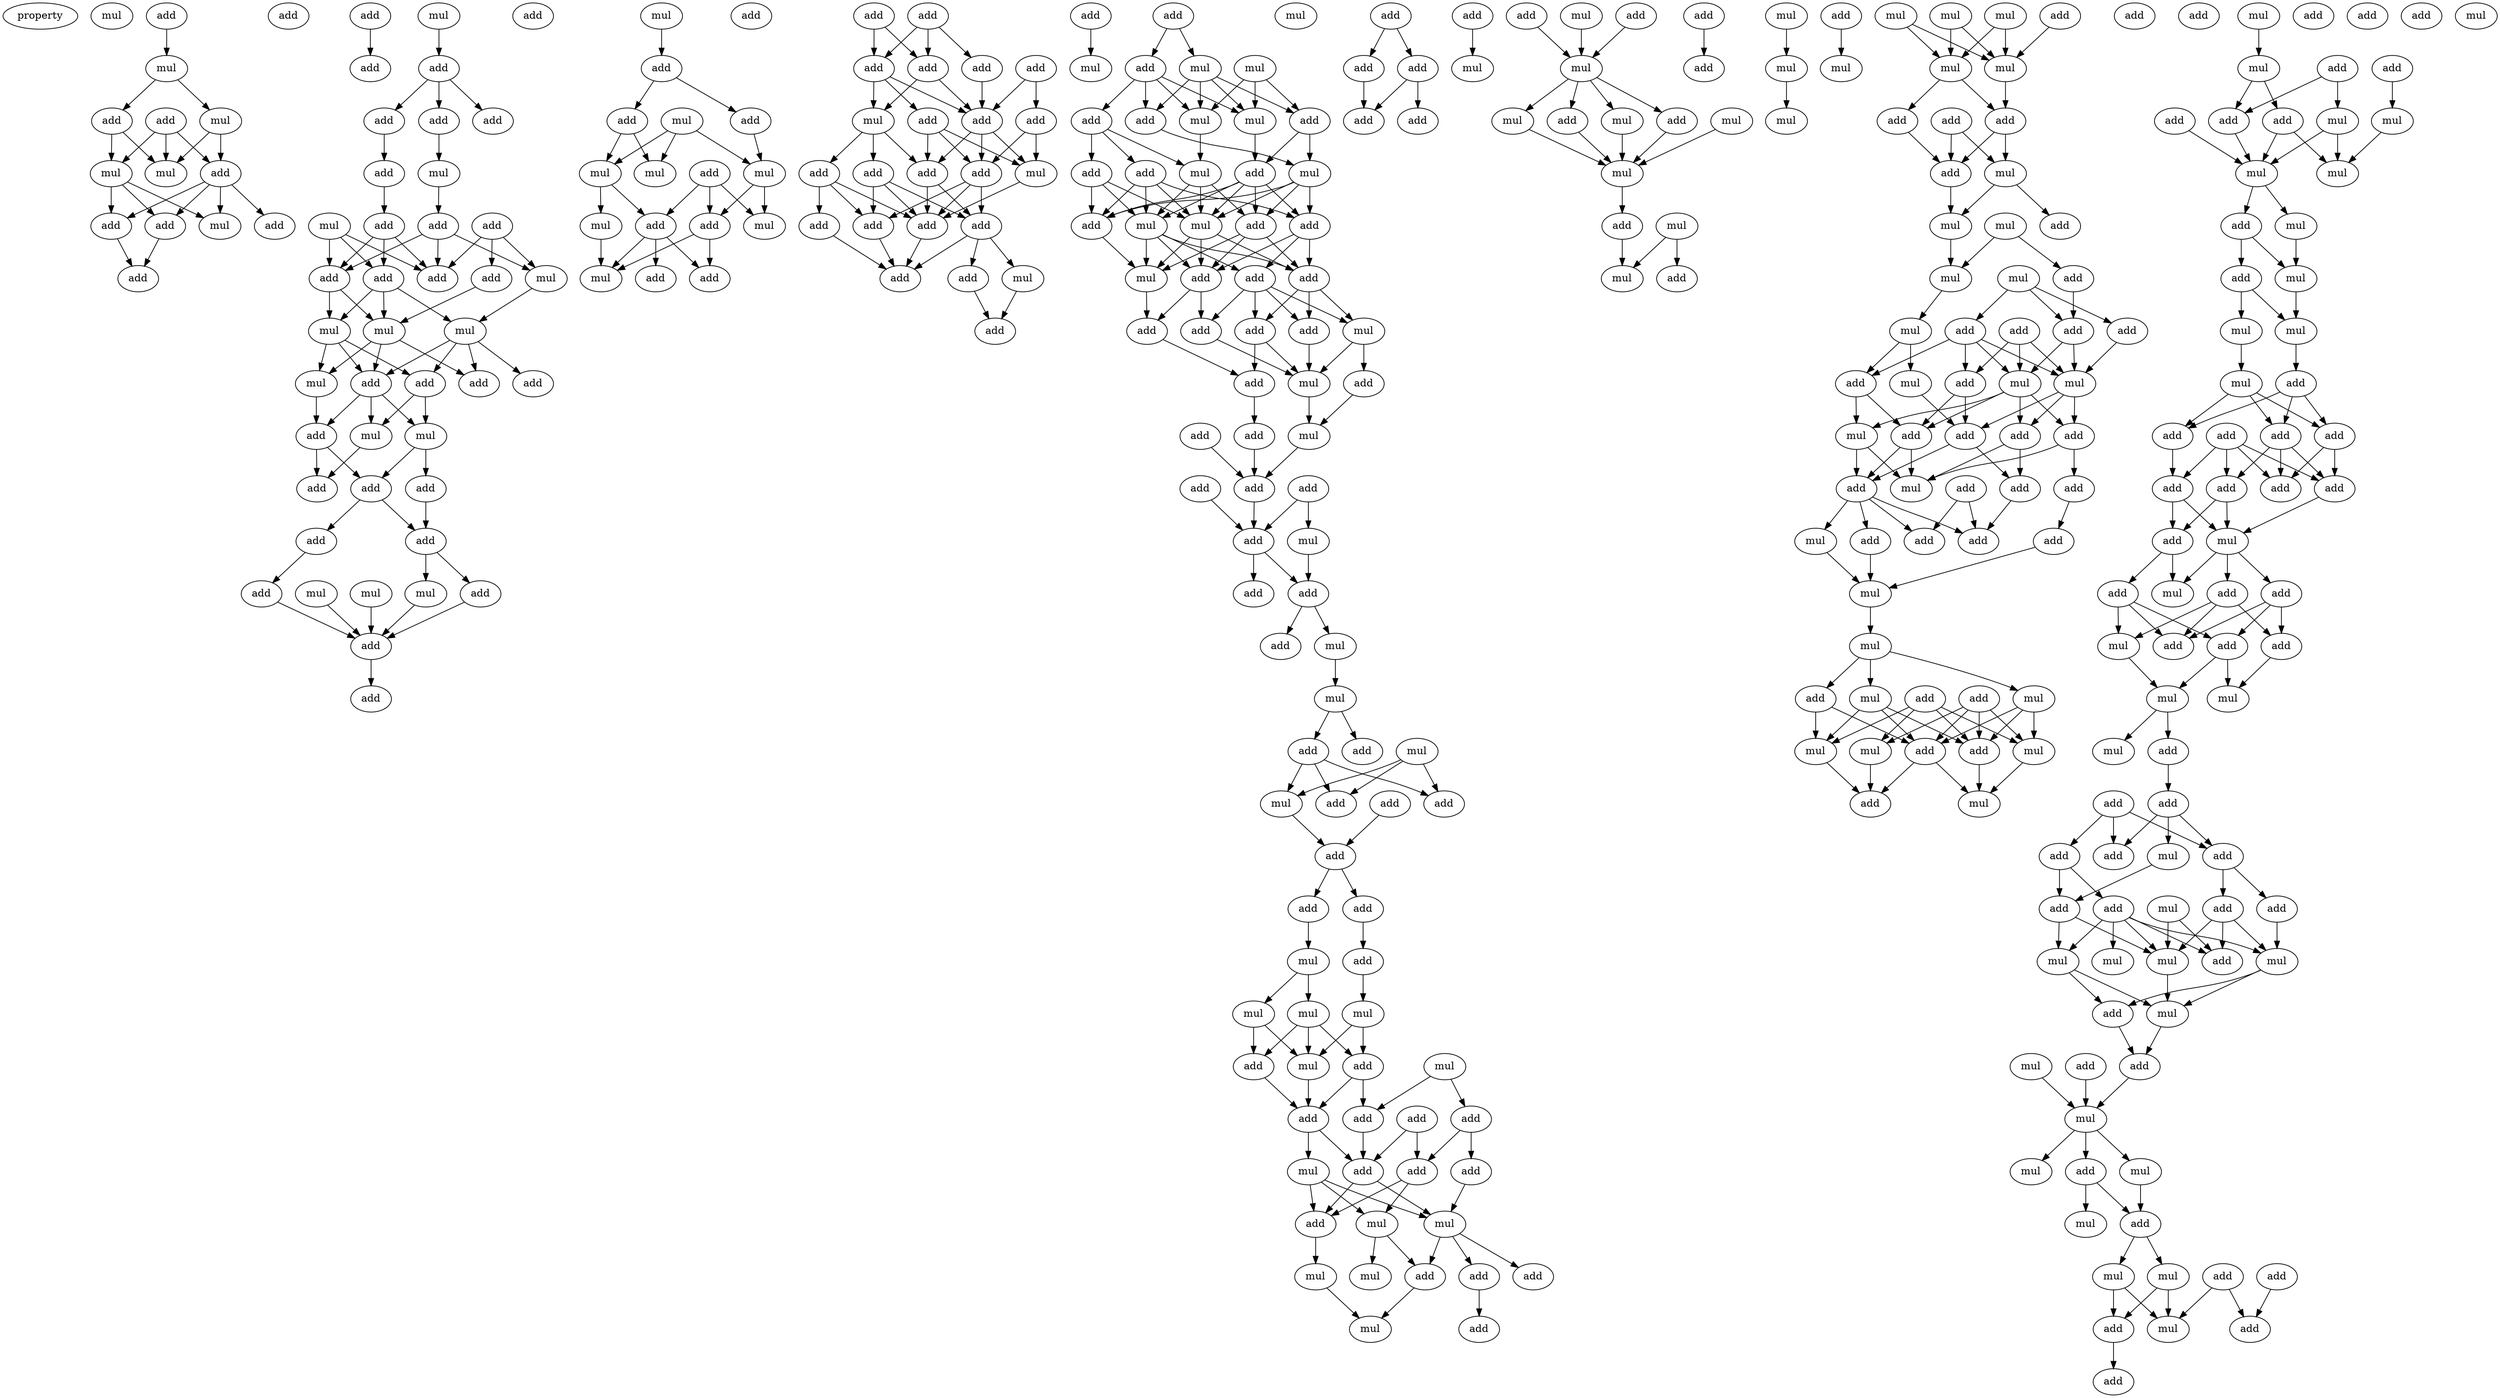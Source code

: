 digraph {
    node [fontcolor=black]
    property [mul=2,lf=1.9]
    0 [ label = mul ];
    1 [ label = add ];
    2 [ label = add ];
    3 [ label = mul ];
    4 [ label = add ];
    5 [ label = add ];
    6 [ label = mul ];
    7 [ label = add ];
    8 [ label = mul ];
    9 [ label = mul ];
    10 [ label = mul ];
    11 [ label = add ];
    12 [ label = add ];
    13 [ label = add ];
    14 [ label = add ];
    15 [ label = add ];
    16 [ label = mul ];
    17 [ label = add ];
    18 [ label = add ];
    19 [ label = add ];
    20 [ label = add ];
    21 [ label = add ];
    22 [ label = add ];
    23 [ label = add ];
    24 [ label = mul ];
    25 [ label = add ];
    26 [ label = add ];
    27 [ label = add ];
    28 [ label = mul ];
    29 [ label = mul ];
    30 [ label = add ];
    31 [ label = add ];
    32 [ label = add ];
    33 [ label = add ];
    34 [ label = mul ];
    35 [ label = mul ];
    36 [ label = mul ];
    37 [ label = mul ];
    38 [ label = add ];
    39 [ label = add ];
    40 [ label = add ];
    41 [ label = add ];
    42 [ label = mul ];
    43 [ label = add ];
    44 [ label = mul ];
    45 [ label = add ];
    46 [ label = add ];
    47 [ label = add ];
    48 [ label = add ];
    49 [ label = add ];
    50 [ label = add ];
    51 [ label = mul ];
    52 [ label = mul ];
    53 [ label = add ];
    54 [ label = mul ];
    55 [ label = add ];
    56 [ label = mul ];
    57 [ label = add ];
    58 [ label = add ];
    59 [ label = add ];
    60 [ label = add ];
    61 [ label = mul ];
    62 [ label = add ];
    63 [ label = add ];
    64 [ label = mul ];
    65 [ label = mul ];
    66 [ label = mul ];
    67 [ label = add ];
    68 [ label = mul ];
    69 [ label = add ];
    70 [ label = mul ];
    71 [ label = add ];
    72 [ label = mul ];
    73 [ label = add ];
    74 [ label = add ];
    75 [ label = add ];
    76 [ label = add ];
    77 [ label = add ];
    78 [ label = add ];
    79 [ label = add ];
    80 [ label = mul ];
    81 [ label = add ];
    82 [ label = add ];
    83 [ label = add ];
    84 [ label = mul ];
    85 [ label = add ];
    86 [ label = add ];
    87 [ label = add ];
    88 [ label = add ];
    89 [ label = add ];
    90 [ label = add ];
    91 [ label = add ];
    92 [ label = add ];
    93 [ label = add ];
    94 [ label = mul ];
    95 [ label = add ];
    96 [ label = add ];
    97 [ label = add ];
    98 [ label = mul ];
    99 [ label = add ];
    100 [ label = mul ];
    101 [ label = add ];
    102 [ label = mul ];
    103 [ label = add ];
    104 [ label = mul ];
    105 [ label = add ];
    106 [ label = add ];
    107 [ label = mul ];
    108 [ label = add ];
    109 [ label = mul ];
    110 [ label = add ];
    111 [ label = mul ];
    112 [ label = add ];
    113 [ label = add ];
    114 [ label = add ];
    115 [ label = add ];
    116 [ label = mul ];
    117 [ label = mul ];
    118 [ label = add ];
    119 [ label = add ];
    120 [ label = mul ];
    121 [ label = add ];
    122 [ label = add ];
    123 [ label = mul ];
    124 [ label = add ];
    125 [ label = add ];
    126 [ label = add ];
    127 [ label = add ];
    128 [ label = mul ];
    129 [ label = add ];
    130 [ label = add ];
    131 [ label = mul ];
    132 [ label = add ];
    133 [ label = add ];
    134 [ label = add ];
    135 [ label = add ];
    136 [ label = mul ];
    137 [ label = add ];
    138 [ label = add ];
    139 [ label = add ];
    140 [ label = add ];
    141 [ label = mul ];
    142 [ label = mul ];
    143 [ label = mul ];
    144 [ label = add ];
    145 [ label = add ];
    146 [ label = add ];
    147 [ label = add ];
    148 [ label = add ];
    149 [ label = mul ];
    150 [ label = mul ];
    151 [ label = add ];
    152 [ label = add ];
    153 [ label = add ];
    154 [ label = add ];
    155 [ label = mul ];
    156 [ label = mul ];
    157 [ label = mul ];
    158 [ label = mul ];
    159 [ label = add ];
    160 [ label = mul ];
    161 [ label = add ];
    162 [ label = mul ];
    163 [ label = add ];
    164 [ label = add ];
    165 [ label = add ];
    166 [ label = add ];
    167 [ label = mul ];
    168 [ label = add ];
    169 [ label = add ];
    170 [ label = add ];
    171 [ label = mul ];
    172 [ label = add ];
    173 [ label = mul ];
    174 [ label = mul ];
    175 [ label = add ];
    176 [ label = add ];
    177 [ label = add ];
    178 [ label = mul ];
    179 [ label = mul ];
    180 [ label = add ];
    181 [ label = add ];
    182 [ label = add ];
    183 [ label = add ];
    184 [ label = add ];
    185 [ label = add ];
    186 [ label = add ];
    187 [ label = add ];
    188 [ label = mul ];
    189 [ label = add ];
    190 [ label = mul ];
    191 [ label = mul ];
    192 [ label = mul ];
    193 [ label = add ];
    194 [ label = mul ];
    195 [ label = add ];
    196 [ label = mul ];
    197 [ label = mul ];
    198 [ label = add ];
    199 [ label = mul ];
    200 [ label = add ];
    201 [ label = mul ];
    202 [ label = mul ];
    203 [ label = add ];
    204 [ label = mul ];
    205 [ label = add ];
    206 [ label = mul ];
    207 [ label = add ];
    208 [ label = mul ];
    209 [ label = mul ];
    210 [ label = mul ];
    211 [ label = mul ];
    212 [ label = add ];
    213 [ label = mul ];
    214 [ label = mul ];
    215 [ label = add ];
    216 [ label = add ];
    217 [ label = add ];
    218 [ label = add ];
    219 [ label = add ];
    220 [ label = mul ];
    221 [ label = add ];
    222 [ label = mul ];
    223 [ label = mul ];
    224 [ label = add ];
    225 [ label = mul ];
    226 [ label = mul ];
    227 [ label = add ];
    228 [ label = add ];
    229 [ label = add ];
    230 [ label = add ];
    231 [ label = mul ];
    232 [ label = add ];
    233 [ label = mul ];
    234 [ label = mul ];
    235 [ label = mul ];
    236 [ label = add ];
    237 [ label = add ];
    238 [ label = add ];
    239 [ label = add ];
    240 [ label = add ];
    241 [ label = mul ];
    242 [ label = mul ];
    243 [ label = add ];
    244 [ label = add ];
    245 [ label = add ];
    246 [ label = add ];
    247 [ label = add ];
    248 [ label = add ];
    249 [ label = add ];
    250 [ label = mul ];
    251 [ label = add ];
    252 [ label = mul ];
    253 [ label = mul ];
    254 [ label = mul ];
    255 [ label = add ];
    256 [ label = add ];
    257 [ label = mul ];
    258 [ label = add ];
    259 [ label = mul ];
    260 [ label = mul ];
    261 [ label = add ];
    262 [ label = mul ];
    263 [ label = add ];
    264 [ label = add ];
    265 [ label = mul ];
    266 [ label = add ];
    267 [ label = mul ];
    268 [ label = mul ];
    269 [ label = add ];
    270 [ label = add ];
    271 [ label = add ];
    272 [ label = add ];
    273 [ label = add ];
    274 [ label = mul ];
    275 [ label = mul ];
    276 [ label = mul ];
    277 [ label = mul ];
    278 [ label = mul ];
    279 [ label = add ];
    280 [ label = add ];
    281 [ label = mul ];
    282 [ label = mul ];
    283 [ label = mul ];
    284 [ label = mul ];
    285 [ label = add ];
    286 [ label = add ];
    287 [ label = add ];
    288 [ label = add ];
    289 [ label = add ];
    290 [ label = add ];
    291 [ label = add ];
    292 [ label = add ];
    293 [ label = add ];
    294 [ label = add ];
    295 [ label = mul ];
    296 [ label = add ];
    297 [ label = add ];
    298 [ label = add ];
    299 [ label = add ];
    300 [ label = mul ];
    301 [ label = mul ];
    302 [ label = add ];
    303 [ label = add ];
    304 [ label = add ];
    305 [ label = mul ];
    306 [ label = mul ];
    307 [ label = mul ];
    308 [ label = add ];
    309 [ label = add ];
    310 [ label = add ];
    311 [ label = add ];
    312 [ label = add ];
    313 [ label = add ];
    314 [ label = mul ];
    315 [ label = add ];
    316 [ label = add ];
    317 [ label = mul ];
    318 [ label = add ];
    319 [ label = add ];
    320 [ label = add ];
    321 [ label = mul ];
    322 [ label = mul ];
    323 [ label = mul ];
    324 [ label = add ];
    325 [ label = mul ];
    326 [ label = mul ];
    327 [ label = add ];
    328 [ label = mul ];
    329 [ label = add ];
    330 [ label = add ];
    331 [ label = add ];
    332 [ label = mul ];
    333 [ label = mul ];
    334 [ label = add ];
    335 [ label = mul ];
    336 [ label = mul ];
    337 [ label = add ];
    338 [ label = mul ];
    339 [ label = add ];
    340 [ label = add ];
    341 [ label = mul ];
    342 [ label = add ];
    343 [ label = mul ];
    344 [ label = add ];
    345 [ label = add ];
    346 [ label = mul ];
    1 -> 3 [ name = 0 ];
    3 -> 5 [ name = 1 ];
    3 -> 6 [ name = 2 ];
    4 -> 7 [ name = 3 ];
    4 -> 8 [ name = 4 ];
    4 -> 9 [ name = 5 ];
    5 -> 8 [ name = 6 ];
    5 -> 9 [ name = 7 ];
    6 -> 7 [ name = 8 ];
    6 -> 8 [ name = 9 ];
    7 -> 10 [ name = 10 ];
    7 -> 11 [ name = 11 ];
    7 -> 12 [ name = 12 ];
    7 -> 13 [ name = 13 ];
    9 -> 10 [ name = 14 ];
    9 -> 11 [ name = 15 ];
    9 -> 13 [ name = 16 ];
    11 -> 15 [ name = 17 ];
    13 -> 15 [ name = 18 ];
    14 -> 17 [ name = 19 ];
    16 -> 19 [ name = 20 ];
    19 -> 20 [ name = 21 ];
    19 -> 21 [ name = 22 ];
    19 -> 22 [ name = 23 ];
    20 -> 24 [ name = 24 ];
    22 -> 23 [ name = 25 ];
    23 -> 26 [ name = 26 ];
    24 -> 27 [ name = 27 ];
    25 -> 29 [ name = 28 ];
    25 -> 30 [ name = 29 ];
    25 -> 32 [ name = 30 ];
    26 -> 31 [ name = 31 ];
    26 -> 32 [ name = 32 ];
    26 -> 33 [ name = 33 ];
    27 -> 29 [ name = 34 ];
    27 -> 32 [ name = 35 ];
    27 -> 33 [ name = 36 ];
    28 -> 31 [ name = 37 ];
    28 -> 32 [ name = 38 ];
    28 -> 33 [ name = 39 ];
    29 -> 36 [ name = 40 ];
    30 -> 35 [ name = 41 ];
    31 -> 34 [ name = 42 ];
    31 -> 35 [ name = 43 ];
    31 -> 36 [ name = 44 ];
    33 -> 34 [ name = 45 ];
    33 -> 35 [ name = 46 ];
    34 -> 37 [ name = 47 ];
    34 -> 38 [ name = 48 ];
    34 -> 39 [ name = 49 ];
    35 -> 37 [ name = 50 ];
    35 -> 38 [ name = 51 ];
    35 -> 40 [ name = 52 ];
    36 -> 38 [ name = 53 ];
    36 -> 39 [ name = 54 ];
    36 -> 40 [ name = 55 ];
    36 -> 41 [ name = 56 ];
    37 -> 43 [ name = 57 ];
    38 -> 42 [ name = 58 ];
    38 -> 43 [ name = 59 ];
    38 -> 44 [ name = 60 ];
    39 -> 42 [ name = 61 ];
    39 -> 44 [ name = 62 ];
    42 -> 46 [ name = 63 ];
    42 -> 47 [ name = 64 ];
    43 -> 45 [ name = 65 ];
    43 -> 46 [ name = 66 ];
    44 -> 45 [ name = 67 ];
    46 -> 48 [ name = 68 ];
    46 -> 49 [ name = 69 ];
    47 -> 49 [ name = 70 ];
    48 -> 50 [ name = 71 ];
    49 -> 53 [ name = 72 ];
    49 -> 54 [ name = 73 ];
    50 -> 55 [ name = 74 ];
    51 -> 55 [ name = 75 ];
    52 -> 55 [ name = 76 ];
    53 -> 55 [ name = 77 ];
    54 -> 55 [ name = 78 ];
    55 -> 58 [ name = 79 ];
    56 -> 59 [ name = 80 ];
    59 -> 60 [ name = 81 ];
    59 -> 62 [ name = 82 ];
    60 -> 64 [ name = 83 ];
    60 -> 65 [ name = 84 ];
    61 -> 64 [ name = 85 ];
    61 -> 65 [ name = 86 ];
    61 -> 66 [ name = 87 ];
    62 -> 66 [ name = 88 ];
    63 -> 67 [ name = 89 ];
    63 -> 69 [ name = 90 ];
    63 -> 70 [ name = 91 ];
    65 -> 67 [ name = 92 ];
    65 -> 68 [ name = 93 ];
    66 -> 69 [ name = 94 ];
    66 -> 70 [ name = 95 ];
    67 -> 71 [ name = 96 ];
    67 -> 72 [ name = 97 ];
    67 -> 73 [ name = 98 ];
    68 -> 72 [ name = 99 ];
    69 -> 72 [ name = 100 ];
    69 -> 73 [ name = 101 ];
    74 -> 77 [ name = 102 ];
    74 -> 78 [ name = 103 ];
    74 -> 79 [ name = 104 ];
    75 -> 77 [ name = 105 ];
    75 -> 79 [ name = 106 ];
    76 -> 82 [ name = 107 ];
    76 -> 83 [ name = 108 ];
    77 -> 80 [ name = 109 ];
    77 -> 82 [ name = 110 ];
    78 -> 82 [ name = 111 ];
    79 -> 80 [ name = 112 ];
    79 -> 81 [ name = 113 ];
    79 -> 82 [ name = 114 ];
    80 -> 86 [ name = 115 ];
    80 -> 87 [ name = 116 ];
    80 -> 88 [ name = 117 ];
    81 -> 84 [ name = 118 ];
    81 -> 85 [ name = 119 ];
    81 -> 88 [ name = 120 ];
    82 -> 84 [ name = 121 ];
    82 -> 85 [ name = 122 ];
    82 -> 88 [ name = 123 ];
    83 -> 84 [ name = 124 ];
    83 -> 85 [ name = 125 ];
    84 -> 89 [ name = 126 ];
    85 -> 89 [ name = 127 ];
    85 -> 91 [ name = 128 ];
    85 -> 92 [ name = 129 ];
    86 -> 89 [ name = 130 ];
    86 -> 90 [ name = 131 ];
    86 -> 91 [ name = 132 ];
    87 -> 89 [ name = 133 ];
    87 -> 91 [ name = 134 ];
    87 -> 92 [ name = 135 ];
    88 -> 89 [ name = 136 ];
    88 -> 92 [ name = 137 ];
    89 -> 93 [ name = 138 ];
    90 -> 93 [ name = 139 ];
    91 -> 93 [ name = 140 ];
    92 -> 93 [ name = 141 ];
    92 -> 94 [ name = 142 ];
    92 -> 95 [ name = 143 ];
    94 -> 96 [ name = 144 ];
    95 -> 96 [ name = 145 ];
    97 -> 98 [ name = 146 ];
    99 -> 100 [ name = 147 ];
    99 -> 101 [ name = 148 ];
    100 -> 103 [ name = 149 ];
    100 -> 104 [ name = 150 ];
    100 -> 106 [ name = 151 ];
    100 -> 107 [ name = 152 ];
    101 -> 103 [ name = 153 ];
    101 -> 104 [ name = 154 ];
    101 -> 105 [ name = 155 ];
    101 -> 107 [ name = 156 ];
    102 -> 104 [ name = 157 ];
    102 -> 106 [ name = 158 ];
    102 -> 107 [ name = 159 ];
    103 -> 109 [ name = 160 ];
    104 -> 111 [ name = 161 ];
    105 -> 110 [ name = 162 ];
    105 -> 111 [ name = 163 ];
    105 -> 112 [ name = 164 ];
    106 -> 108 [ name = 165 ];
    106 -> 109 [ name = 166 ];
    107 -> 108 [ name = 167 ];
    108 -> 113 [ name = 168 ];
    108 -> 114 [ name = 169 ];
    108 -> 115 [ name = 170 ];
    108 -> 116 [ name = 171 ];
    108 -> 117 [ name = 172 ];
    109 -> 113 [ name = 173 ];
    109 -> 114 [ name = 174 ];
    109 -> 115 [ name = 175 ];
    109 -> 116 [ name = 176 ];
    110 -> 114 [ name = 177 ];
    110 -> 116 [ name = 178 ];
    110 -> 117 [ name = 179 ];
    111 -> 113 [ name = 180 ];
    111 -> 116 [ name = 181 ];
    111 -> 117 [ name = 182 ];
    112 -> 114 [ name = 183 ];
    112 -> 115 [ name = 184 ];
    112 -> 116 [ name = 185 ];
    112 -> 117 [ name = 186 ];
    113 -> 119 [ name = 187 ];
    113 -> 120 [ name = 188 ];
    113 -> 121 [ name = 189 ];
    114 -> 120 [ name = 190 ];
    115 -> 118 [ name = 191 ];
    115 -> 119 [ name = 192 ];
    115 -> 121 [ name = 193 ];
    116 -> 119 [ name = 194 ];
    116 -> 120 [ name = 195 ];
    116 -> 121 [ name = 196 ];
    117 -> 118 [ name = 197 ];
    117 -> 119 [ name = 198 ];
    117 -> 120 [ name = 199 ];
    117 -> 121 [ name = 200 ];
    118 -> 123 [ name = 201 ];
    118 -> 124 [ name = 202 ];
    118 -> 125 [ name = 203 ];
    118 -> 126 [ name = 204 ];
    119 -> 123 [ name = 205 ];
    119 -> 124 [ name = 206 ];
    119 -> 126 [ name = 207 ];
    120 -> 122 [ name = 208 ];
    121 -> 122 [ name = 209 ];
    121 -> 125 [ name = 210 ];
    122 -> 129 [ name = 211 ];
    123 -> 127 [ name = 212 ];
    123 -> 128 [ name = 213 ];
    124 -> 128 [ name = 214 ];
    124 -> 129 [ name = 215 ];
    125 -> 128 [ name = 216 ];
    126 -> 128 [ name = 217 ];
    127 -> 131 [ name = 218 ];
    128 -> 131 [ name = 219 ];
    129 -> 132 [ name = 220 ];
    130 -> 133 [ name = 221 ];
    131 -> 133 [ name = 222 ];
    132 -> 133 [ name = 223 ];
    133 -> 137 [ name = 224 ];
    134 -> 136 [ name = 225 ];
    134 -> 137 [ name = 226 ];
    135 -> 137 [ name = 227 ];
    136 -> 139 [ name = 228 ];
    137 -> 138 [ name = 229 ];
    137 -> 139 [ name = 230 ];
    139 -> 140 [ name = 231 ];
    139 -> 141 [ name = 232 ];
    141 -> 142 [ name = 233 ];
    142 -> 144 [ name = 234 ];
    142 -> 145 [ name = 235 ];
    143 -> 147 [ name = 236 ];
    143 -> 148 [ name = 237 ];
    143 -> 149 [ name = 238 ];
    144 -> 147 [ name = 239 ];
    144 -> 148 [ name = 240 ];
    144 -> 149 [ name = 241 ];
    146 -> 151 [ name = 242 ];
    149 -> 151 [ name = 243 ];
    151 -> 152 [ name = 244 ];
    151 -> 153 [ name = 245 ];
    152 -> 155 [ name = 246 ];
    153 -> 154 [ name = 247 ];
    154 -> 157 [ name = 248 ];
    155 -> 156 [ name = 249 ];
    155 -> 158 [ name = 250 ];
    156 -> 161 [ name = 251 ];
    156 -> 162 [ name = 252 ];
    157 -> 159 [ name = 253 ];
    157 -> 162 [ name = 254 ];
    158 -> 159 [ name = 255 ];
    158 -> 161 [ name = 256 ];
    158 -> 162 [ name = 257 ];
    159 -> 163 [ name = 258 ];
    159 -> 165 [ name = 259 ];
    160 -> 163 [ name = 260 ];
    160 -> 166 [ name = 261 ];
    161 -> 165 [ name = 262 ];
    162 -> 165 [ name = 263 ];
    163 -> 170 [ name = 264 ];
    164 -> 169 [ name = 265 ];
    164 -> 170 [ name = 266 ];
    165 -> 167 [ name = 267 ];
    165 -> 170 [ name = 268 ];
    166 -> 168 [ name = 269 ];
    166 -> 169 [ name = 270 ];
    167 -> 171 [ name = 271 ];
    167 -> 172 [ name = 272 ];
    167 -> 173 [ name = 273 ];
    168 -> 173 [ name = 274 ];
    169 -> 171 [ name = 275 ];
    169 -> 172 [ name = 276 ];
    170 -> 172 [ name = 277 ];
    170 -> 173 [ name = 278 ];
    171 -> 175 [ name = 279 ];
    171 -> 178 [ name = 280 ];
    172 -> 174 [ name = 281 ];
    173 -> 175 [ name = 282 ];
    173 -> 176 [ name = 283 ];
    173 -> 177 [ name = 284 ];
    174 -> 179 [ name = 285 ];
    175 -> 179 [ name = 286 ];
    177 -> 180 [ name = 287 ];
    181 -> 182 [ name = 288 ];
    181 -> 183 [ name = 289 ];
    182 -> 185 [ name = 290 ];
    183 -> 184 [ name = 291 ];
    183 -> 185 [ name = 292 ];
    186 -> 190 [ name = 293 ];
    187 -> 191 [ name = 294 ];
    188 -> 191 [ name = 295 ];
    189 -> 191 [ name = 296 ];
    191 -> 192 [ name = 297 ];
    191 -> 193 [ name = 298 ];
    191 -> 194 [ name = 299 ];
    191 -> 195 [ name = 300 ];
    192 -> 197 [ name = 301 ];
    193 -> 197 [ name = 302 ];
    194 -> 197 [ name = 303 ];
    195 -> 197 [ name = 304 ];
    196 -> 197 [ name = 305 ];
    197 -> 200 [ name = 306 ];
    198 -> 205 [ name = 307 ];
    199 -> 202 [ name = 308 ];
    199 -> 203 [ name = 309 ];
    200 -> 202 [ name = 310 ];
    201 -> 204 [ name = 311 ];
    204 -> 206 [ name = 312 ];
    207 -> 208 [ name = 313 ];
    209 -> 213 [ name = 314 ];
    209 -> 214 [ name = 315 ];
    210 -> 213 [ name = 316 ];
    210 -> 214 [ name = 317 ];
    211 -> 213 [ name = 318 ];
    211 -> 214 [ name = 319 ];
    212 -> 214 [ name = 320 ];
    213 -> 216 [ name = 321 ];
    213 -> 218 [ name = 322 ];
    214 -> 218 [ name = 323 ];
    216 -> 219 [ name = 324 ];
    217 -> 219 [ name = 325 ];
    217 -> 220 [ name = 326 ];
    218 -> 219 [ name = 327 ];
    218 -> 220 [ name = 328 ];
    219 -> 223 [ name = 329 ];
    220 -> 221 [ name = 330 ];
    220 -> 223 [ name = 331 ];
    222 -> 224 [ name = 332 ];
    222 -> 225 [ name = 333 ];
    223 -> 225 [ name = 334 ];
    224 -> 227 [ name = 335 ];
    225 -> 231 [ name = 336 ];
    226 -> 227 [ name = 337 ];
    226 -> 229 [ name = 338 ];
    226 -> 230 [ name = 339 ];
    227 -> 233 [ name = 340 ];
    227 -> 235 [ name = 341 ];
    228 -> 232 [ name = 342 ];
    228 -> 233 [ name = 343 ];
    228 -> 235 [ name = 344 ];
    229 -> 233 [ name = 345 ];
    230 -> 232 [ name = 346 ];
    230 -> 233 [ name = 347 ];
    230 -> 235 [ name = 348 ];
    230 -> 236 [ name = 349 ];
    231 -> 234 [ name = 350 ];
    231 -> 236 [ name = 351 ];
    232 -> 239 [ name = 352 ];
    232 -> 240 [ name = 353 ];
    233 -> 237 [ name = 354 ];
    233 -> 238 [ name = 355 ];
    233 -> 240 [ name = 356 ];
    234 -> 240 [ name = 357 ];
    235 -> 237 [ name = 358 ];
    235 -> 238 [ name = 359 ];
    235 -> 239 [ name = 360 ];
    235 -> 241 [ name = 361 ];
    236 -> 239 [ name = 362 ];
    236 -> 241 [ name = 363 ];
    237 -> 242 [ name = 364 ];
    237 -> 243 [ name = 365 ];
    238 -> 242 [ name = 366 ];
    238 -> 244 [ name = 367 ];
    239 -> 242 [ name = 368 ];
    239 -> 245 [ name = 369 ];
    240 -> 243 [ name = 370 ];
    240 -> 245 [ name = 371 ];
    241 -> 242 [ name = 372 ];
    241 -> 245 [ name = 373 ];
    243 -> 248 [ name = 374 ];
    244 -> 251 [ name = 375 ];
    245 -> 247 [ name = 376 ];
    245 -> 248 [ name = 377 ];
    245 -> 249 [ name = 378 ];
    245 -> 250 [ name = 379 ];
    246 -> 247 [ name = 380 ];
    246 -> 248 [ name = 381 ];
    249 -> 252 [ name = 382 ];
    250 -> 252 [ name = 383 ];
    251 -> 252 [ name = 384 ];
    252 -> 253 [ name = 385 ];
    253 -> 254 [ name = 386 ];
    253 -> 255 [ name = 387 ];
    253 -> 257 [ name = 388 ];
    254 -> 261 [ name = 389 ];
    254 -> 262 [ name = 390 ];
    254 -> 263 [ name = 391 ];
    255 -> 260 [ name = 392 ];
    255 -> 261 [ name = 393 ];
    256 -> 259 [ name = 394 ];
    256 -> 260 [ name = 395 ];
    256 -> 262 [ name = 396 ];
    256 -> 263 [ name = 397 ];
    257 -> 260 [ name = 398 ];
    257 -> 261 [ name = 399 ];
    257 -> 263 [ name = 400 ];
    258 -> 259 [ name = 401 ];
    258 -> 261 [ name = 402 ];
    258 -> 262 [ name = 403 ];
    258 -> 263 [ name = 404 ];
    259 -> 264 [ name = 405 ];
    260 -> 264 [ name = 406 ];
    261 -> 264 [ name = 407 ];
    261 -> 265 [ name = 408 ];
    262 -> 265 [ name = 409 ];
    263 -> 265 [ name = 410 ];
    267 -> 268 [ name = 411 ];
    268 -> 272 [ name = 412 ];
    268 -> 273 [ name = 413 ];
    269 -> 274 [ name = 414 ];
    270 -> 272 [ name = 415 ];
    270 -> 275 [ name = 416 ];
    271 -> 277 [ name = 417 ];
    272 -> 277 [ name = 418 ];
    273 -> 276 [ name = 419 ];
    273 -> 277 [ name = 420 ];
    274 -> 276 [ name = 421 ];
    275 -> 276 [ name = 422 ];
    275 -> 277 [ name = 423 ];
    277 -> 278 [ name = 424 ];
    277 -> 279 [ name = 425 ];
    278 -> 281 [ name = 426 ];
    279 -> 280 [ name = 427 ];
    279 -> 281 [ name = 428 ];
    280 -> 282 [ name = 429 ];
    280 -> 283 [ name = 430 ];
    281 -> 283 [ name = 431 ];
    282 -> 284 [ name = 432 ];
    283 -> 285 [ name = 433 ];
    284 -> 286 [ name = 434 ];
    284 -> 287 [ name = 435 ];
    284 -> 288 [ name = 436 ];
    285 -> 286 [ name = 437 ];
    285 -> 287 [ name = 438 ];
    285 -> 288 [ name = 439 ];
    286 -> 290 [ name = 440 ];
    286 -> 294 [ name = 441 ];
    287 -> 291 [ name = 442 ];
    288 -> 290 [ name = 443 ];
    288 -> 293 [ name = 444 ];
    288 -> 294 [ name = 445 ];
    289 -> 290 [ name = 446 ];
    289 -> 291 [ name = 447 ];
    289 -> 293 [ name = 448 ];
    289 -> 294 [ name = 449 ];
    291 -> 295 [ name = 450 ];
    291 -> 296 [ name = 451 ];
    293 -> 295 [ name = 452 ];
    293 -> 296 [ name = 453 ];
    294 -> 295 [ name = 454 ];
    295 -> 297 [ name = 455 ];
    295 -> 299 [ name = 456 ];
    295 -> 300 [ name = 457 ];
    296 -> 298 [ name = 458 ];
    296 -> 300 [ name = 459 ];
    297 -> 301 [ name = 460 ];
    297 -> 302 [ name = 461 ];
    297 -> 304 [ name = 462 ];
    298 -> 301 [ name = 463 ];
    298 -> 302 [ name = 464 ];
    298 -> 303 [ name = 465 ];
    299 -> 302 [ name = 466 ];
    299 -> 303 [ name = 467 ];
    299 -> 304 [ name = 468 ];
    301 -> 306 [ name = 469 ];
    303 -> 305 [ name = 470 ];
    303 -> 306 [ name = 471 ];
    304 -> 305 [ name = 472 ];
    306 -> 307 [ name = 473 ];
    306 -> 309 [ name = 474 ];
    309 -> 311 [ name = 475 ];
    310 -> 312 [ name = 476 ];
    310 -> 313 [ name = 477 ];
    310 -> 315 [ name = 478 ];
    311 -> 312 [ name = 479 ];
    311 -> 313 [ name = 480 ];
    311 -> 314 [ name = 481 ];
    313 -> 318 [ name = 482 ];
    313 -> 320 [ name = 483 ];
    314 -> 316 [ name = 484 ];
    315 -> 316 [ name = 485 ];
    315 -> 319 [ name = 486 ];
    316 -> 321 [ name = 487 ];
    316 -> 322 [ name = 488 ];
    317 -> 321 [ name = 489 ];
    317 -> 324 [ name = 490 ];
    318 -> 323 [ name = 491 ];
    319 -> 321 [ name = 492 ];
    319 -> 322 [ name = 493 ];
    319 -> 323 [ name = 494 ];
    319 -> 324 [ name = 495 ];
    319 -> 325 [ name = 496 ];
    320 -> 321 [ name = 497 ];
    320 -> 323 [ name = 498 ];
    320 -> 324 [ name = 499 ];
    321 -> 326 [ name = 500 ];
    322 -> 326 [ name = 501 ];
    322 -> 327 [ name = 502 ];
    323 -> 326 [ name = 503 ];
    323 -> 327 [ name = 504 ];
    326 -> 331 [ name = 505 ];
    327 -> 331 [ name = 506 ];
    328 -> 332 [ name = 507 ];
    330 -> 332 [ name = 508 ];
    331 -> 332 [ name = 509 ];
    332 -> 333 [ name = 510 ];
    332 -> 334 [ name = 511 ];
    332 -> 335 [ name = 512 ];
    334 -> 336 [ name = 513 ];
    334 -> 337 [ name = 514 ];
    335 -> 337 [ name = 515 ];
    337 -> 338 [ name = 516 ];
    337 -> 341 [ name = 517 ];
    338 -> 343 [ name = 518 ];
    338 -> 344 [ name = 519 ];
    339 -> 342 [ name = 520 ];
    339 -> 343 [ name = 521 ];
    340 -> 342 [ name = 522 ];
    341 -> 343 [ name = 523 ];
    341 -> 344 [ name = 524 ];
    344 -> 345 [ name = 525 ];
}
